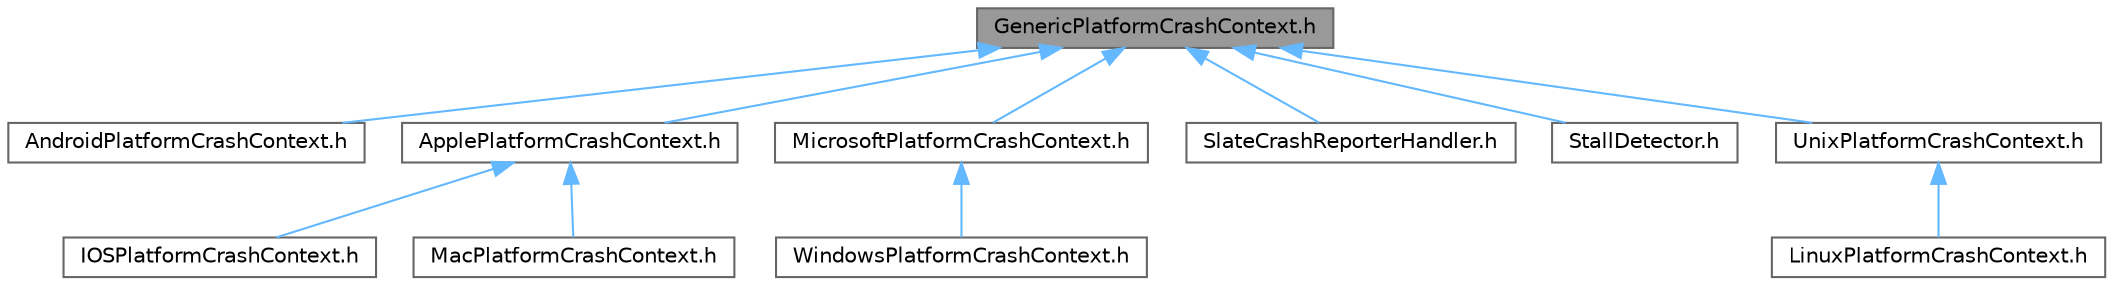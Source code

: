 digraph "GenericPlatformCrashContext.h"
{
 // INTERACTIVE_SVG=YES
 // LATEX_PDF_SIZE
  bgcolor="transparent";
  edge [fontname=Helvetica,fontsize=10,labelfontname=Helvetica,labelfontsize=10];
  node [fontname=Helvetica,fontsize=10,shape=box,height=0.2,width=0.4];
  Node1 [id="Node000001",label="GenericPlatformCrashContext.h",height=0.2,width=0.4,color="gray40", fillcolor="grey60", style="filled", fontcolor="black",tooltip=" "];
  Node1 -> Node2 [id="edge1_Node000001_Node000002",dir="back",color="steelblue1",style="solid",tooltip=" "];
  Node2 [id="Node000002",label="AndroidPlatformCrashContext.h",height=0.2,width=0.4,color="grey40", fillcolor="white", style="filled",URL="$d3/dcf/AndroidPlatformCrashContext_8h.html",tooltip=" "];
  Node1 -> Node3 [id="edge2_Node000001_Node000003",dir="back",color="steelblue1",style="solid",tooltip=" "];
  Node3 [id="Node000003",label="ApplePlatformCrashContext.h",height=0.2,width=0.4,color="grey40", fillcolor="white", style="filled",URL="$d7/d32/ApplePlatformCrashContext_8h.html",tooltip=" "];
  Node3 -> Node4 [id="edge3_Node000003_Node000004",dir="back",color="steelblue1",style="solid",tooltip=" "];
  Node4 [id="Node000004",label="IOSPlatformCrashContext.h",height=0.2,width=0.4,color="grey40", fillcolor="white", style="filled",URL="$da/dde/IOSPlatformCrashContext_8h.html",tooltip=" "];
  Node3 -> Node5 [id="edge4_Node000003_Node000005",dir="back",color="steelblue1",style="solid",tooltip=" "];
  Node5 [id="Node000005",label="MacPlatformCrashContext.h",height=0.2,width=0.4,color="grey40", fillcolor="white", style="filled",URL="$dd/d4c/MacPlatformCrashContext_8h.html",tooltip=" "];
  Node1 -> Node6 [id="edge5_Node000001_Node000006",dir="back",color="steelblue1",style="solid",tooltip=" "];
  Node6 [id="Node000006",label="MicrosoftPlatformCrashContext.h",height=0.2,width=0.4,color="grey40", fillcolor="white", style="filled",URL="$dd/d46/MicrosoftPlatformCrashContext_8h.html",tooltip=" "];
  Node6 -> Node7 [id="edge6_Node000006_Node000007",dir="back",color="steelblue1",style="solid",tooltip=" "];
  Node7 [id="Node000007",label="WindowsPlatformCrashContext.h",height=0.2,width=0.4,color="grey40", fillcolor="white", style="filled",URL="$d8/d26/WindowsPlatformCrashContext_8h.html",tooltip=" "];
  Node1 -> Node8 [id="edge7_Node000001_Node000008",dir="back",color="steelblue1",style="solid",tooltip=" "];
  Node8 [id="Node000008",label="SlateCrashReporterHandler.h",height=0.2,width=0.4,color="grey40", fillcolor="white", style="filled",URL="$d4/d42/SlateCrashReporterHandler_8h.html",tooltip=" "];
  Node1 -> Node9 [id="edge8_Node000001_Node000009",dir="back",color="steelblue1",style="solid",tooltip=" "];
  Node9 [id="Node000009",label="StallDetector.h",height=0.2,width=0.4,color="grey40", fillcolor="white", style="filled",URL="$d9/d25/StallDetector_8h.html",tooltip=" "];
  Node1 -> Node10 [id="edge9_Node000001_Node000010",dir="back",color="steelblue1",style="solid",tooltip=" "];
  Node10 [id="Node000010",label="UnixPlatformCrashContext.h",height=0.2,width=0.4,color="grey40", fillcolor="white", style="filled",URL="$da/dec/UnixPlatformCrashContext_8h.html",tooltip=" "];
  Node10 -> Node11 [id="edge10_Node000010_Node000011",dir="back",color="steelblue1",style="solid",tooltip=" "];
  Node11 [id="Node000011",label="LinuxPlatformCrashContext.h",height=0.2,width=0.4,color="grey40", fillcolor="white", style="filled",URL="$d3/ded/LinuxPlatformCrashContext_8h.html",tooltip=" "];
}

